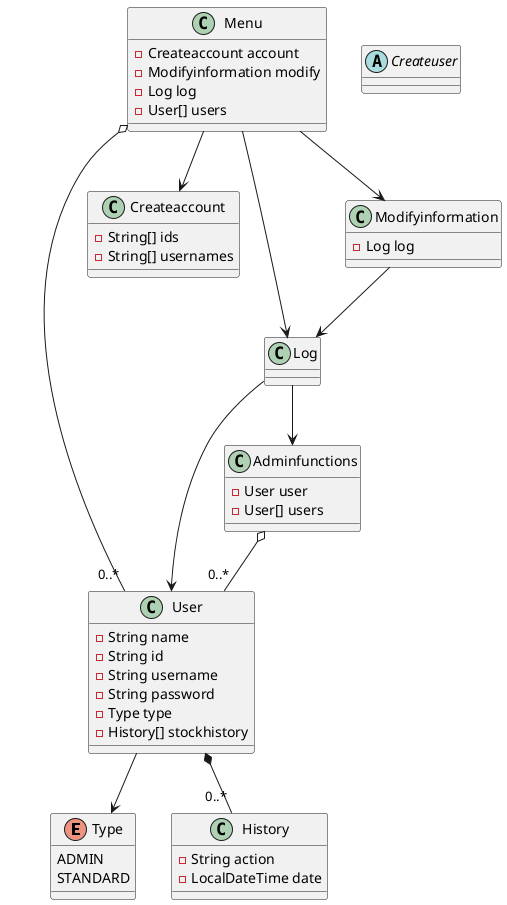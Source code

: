 @startuml logic

enum Type {
  ADMIN
  STANDARD
}

class User {
  - String name
  - String id
  - String username
  - String password
  - Type type
  - History[] stockhistory
}

class History {
  - String action
  - LocalDateTime date
}

class Adminfunctions {
  - User user
  - User[] users
}

class Createaccount {
  - String[] ids
  - String[] usernames
}

abstract class Createuser

class Log {
}

class Menu {
  - Createaccount account
  - Modifyinformation modify
  - Log log
  - User[] users
}

class Modifyinformation {
  - Log log
}

User *-- "0..*" History
User --> Type
Adminfunctions o-- "0..*" User
Menu --> Createaccount
Menu o-- "0..*" User
Menu --> Log
Menu --> Modifyinformation
Modifyinformation --> Log
Log --> User
Log --> Adminfunctions

@enduml